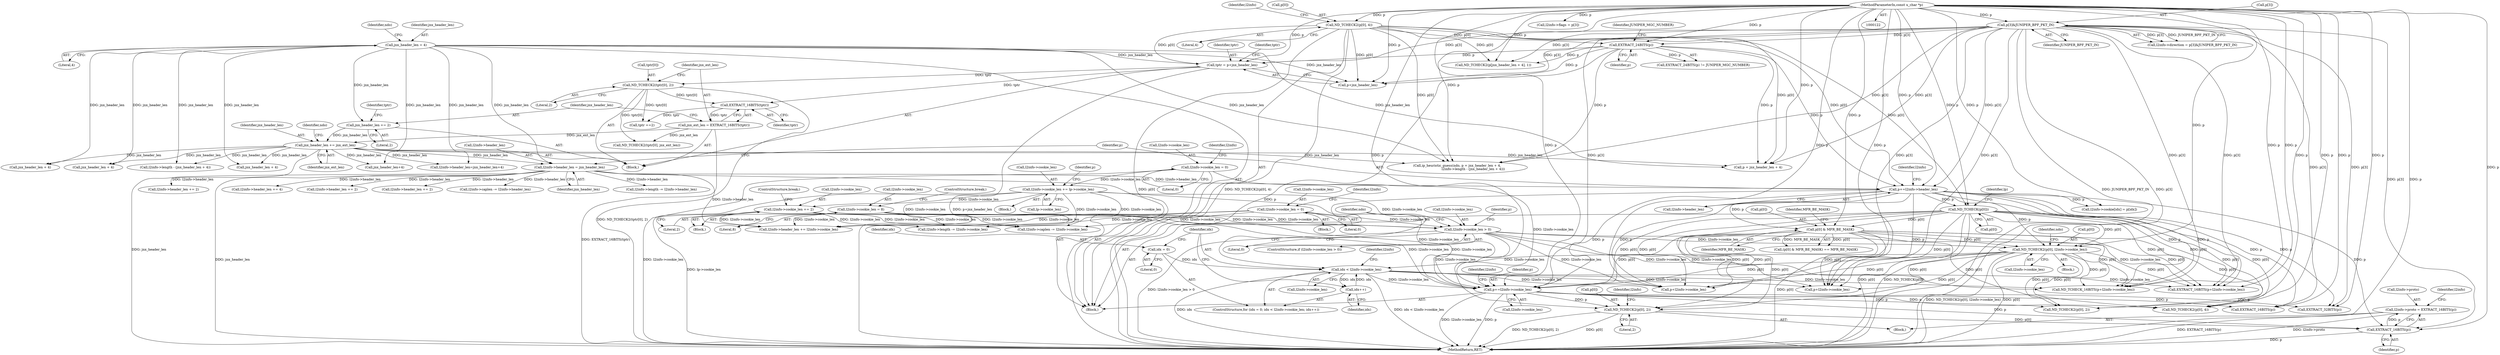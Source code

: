 digraph "0_tcpdump_42073d54c53a496be40ae84152bbfe2c923ac7bc@pointer" {
"1000818" [label="(Call,l2info->proto = EXTRACT_16BITS(p))"];
"1000822" [label="(Call,EXTRACT_16BITS(p))"];
"1000804" [label="(Call,ND_TCHECK2(p[0], 2))"];
"1000524" [label="(Call,ND_TCHECK(p[0]))"];
"1000505" [label="(Call,p+=l2info->header_len)"];
"1000500" [label="(Call,l2info->header_len = jnx_header_len)"];
"1000220" [label="(Call,jnx_header_len = 4)"];
"1000269" [label="(Call,jnx_header_len += jnx_ext_len)"];
"1000259" [label="(Call,jnx_ext_len = EXTRACT_16BITS(tptr))"];
"1000261" [label="(Call,EXTRACT_16BITS(tptr))"];
"1000254" [label="(Call,ND_TCHECK2(tptr[0], 2))"];
"1000249" [label="(Call,tptr = p+jnx_header_len)"];
"1000188" [label="(Call,p[3]&JUNIPER_BPF_PKT_IN)"];
"1000124" [label="(MethodParameterIn,const u_char *p)"];
"1000172" [label="(Call,ND_TCHECK2(p[0], 4))"];
"1000195" [label="(Call,EXTRACT_24BITS(p))"];
"1000263" [label="(Call,jnx_header_len += 2)"];
"1000655" [label="(Call,ND_TCHECK2(p[0], l2info->cookie_len))"];
"1000599" [label="(Call,p[0] & MFR_BE_MASK)"];
"1000649" [label="(Call,l2info->cookie_len > 0)"];
"1000562" [label="(Call,l2info->cookie_len += 2)"];
"1000544" [label="(Call,l2info->cookie_len += lp->cookie_len)"];
"1000148" [label="(Call,l2info->cookie_len = 0)"];
"1000574" [label="(Call,l2info->cookie_len = 8)"];
"1000606" [label="(Call,l2info->cookie_len = 0)"];
"1000730" [label="(Call,p+=l2info->cookie_len)"];
"1000674" [label="(Call,idx < l2info->cookie_len)"];
"1000679" [label="(Call,idx++)"];
"1000671" [label="(Call,idx = 0)"];
"1000705" [label="(Identifier,ndo)"];
"1000177" [label="(Call,l2info->flags = p[3])"];
"1000254" [label="(Call,ND_TCHECK2(tptr[0], 2))"];
"1000808" [label="(Literal,2)"];
"1000269" [label="(Call,jnx_header_len += jnx_ext_len)"];
"1000679" [label="(Call,idx++)"];
"1000603" [label="(Identifier,MFR_BE_MASK)"];
"1000222" [label="(Literal,4)"];
"1000920" [label="(Call,EXTRACT_16BITS(p))"];
"1000500" [label="(Call,l2info->header_len = jnx_header_len)"];
"1000284" [label="(Call,ND_TCHECK2(tptr[0], jnx_ext_len))"];
"1000152" [label="(Literal,0)"];
"1000256" [label="(Identifier,tptr)"];
"1000266" [label="(Call,tptr +=2)"];
"1000659" [label="(Call,l2info->cookie_len)"];
"1000722" [label="(Call,p+l2info->cookie_len)"];
"1000249" [label="(Call,tptr = p+jnx_header_len)"];
"1000495" [label="(Call,jnx_header_len+4)"];
"1000262" [label="(Identifier,tptr)"];
"1000672" [label="(Identifier,idx)"];
"1000544" [label="(Call,l2info->cookie_len += lp->cookie_len)"];
"1000524" [label="(Call,ND_TCHECK(p[0]))"];
"1000491" [label="(Call,l2info->header_len=jnx_header_len+4)"];
"1000543" [label="(Block,)"];
"1000545" [label="(Call,l2info->cookie_len)"];
"1000507" [label="(Call,l2info->header_len)"];
"1000463" [label="(Call,ND_TCHECK2(p[jnx_header_len + 4], 1))"];
"1000605" [label="(Block,)"];
"1000149" [label="(Call,l2info->cookie_len)"];
"1000618" [label="(Call,l2info->length -= l2info->cookie_len)"];
"1000567" [label="(ControlStructure,break;)"];
"1000188" [label="(Call,p[3]&JUNIPER_BPF_PKT_IN)"];
"1000472" [label="(Call,ip_heuristic_guess(ndo, p + jnx_header_len + 4,\n                               l2info->length - (jnx_header_len + 4)))"];
"1000259" [label="(Call,jnx_ext_len = EXTRACT_16BITS(tptr))"];
"1000127" [label="(Block,)"];
"1000730" [label="(Call,p+=l2info->cookie_len)"];
"1000604" [label="(Identifier,MFR_BE_MASK)"];
"1000124" [label="(MethodParameterIn,const u_char *p)"];
"1000902" [label="(Call,ND_TCHECK2(p[0], 2))"];
"1000613" [label="(Identifier,l2info)"];
"1000804" [label="(Call,ND_TCHECK2(p[0], 2))"];
"1000271" [label="(Identifier,jnx_ext_len)"];
"1000819" [label="(Call,l2info->proto)"];
"1000275" [label="(Identifier,ndo)"];
"1000176" [label="(Literal,4)"];
"1000505" [label="(Call,p+=l2info->header_len)"];
"1000195" [label="(Call,EXTRACT_24BITS(p))"];
"1000179" [label="(Identifier,l2info)"];
"1000474" [label="(Call,p + jnx_header_len + 4)"];
"1000501" [label="(Call,l2info->header_len)"];
"1000676" [label="(Call,l2info->cookie_len)"];
"1000173" [label="(Call,p[0])"];
"1000712" [label="(Call,p+l2info->cookie_len)"];
"1000649" [label="(Call,l2info->cookie_len > 0)"];
"1000479" [label="(Call,l2info->length - (jnx_header_len + 4))"];
"1000466" [label="(Call,jnx_header_len + 4)"];
"1000805" [label="(Call,p[0])"];
"1000822" [label="(Call,EXTRACT_16BITS(p))"];
"1000226" [label="(Identifier,ndo)"];
"1000476" [label="(Call,jnx_header_len + 4)"];
"1000555" [label="(Block,)"];
"1000732" [label="(Call,l2info->cookie_len)"];
"1000264" [label="(Identifier,jnx_header_len)"];
"1000737" [label="(Identifier,l2info)"];
"1000261" [label="(Call,EXTRACT_16BITS(tptr))"];
"1000650" [label="(Call,l2info->cookie_len)"];
"1000607" [label="(Call,l2info->cookie_len)"];
"1000818" [label="(Call,l2info->proto = EXTRACT_16BITS(p))"];
"1000606" [label="(Call,l2info->cookie_len = 0)"];
"1000600" [label="(Call,p[0])"];
"1000682" [label="(Call,l2info->cookie[idx] = p[idx])"];
"1000184" [label="(Call,l2info->direction = p[3]&JUNIPER_BPF_PKT_IN)"];
"1000250" [label="(Identifier,tptr)"];
"1000711" [label="(Call,ND_TCHECK_16BITS(p+l2info->cookie_len))"];
"1000504" [label="(Identifier,jnx_header_len)"];
"1000611" [label="(Call,l2info->header_len += l2info->cookie_len)"];
"1000172" [label="(Call,ND_TCHECK2(p[0], 4))"];
"1000260" [label="(Identifier,jnx_ext_len)"];
"1000251" [label="(Call,p+jnx_header_len)"];
"1000575" [label="(Call,l2info->cookie_len)"];
"1001003" [label="(Call,l2info->header_len += 4)"];
"1000563" [label="(Call,l2info->cookie_len)"];
"1000148" [label="(Call,l2info->cookie_len = 0)"];
"1000270" [label="(Identifier,jnx_header_len)"];
"1000192" [label="(Identifier,JUNIPER_BPF_PKT_IN)"];
"1000680" [label="(Identifier,idx)"];
"1000657" [label="(Identifier,p)"];
"1000731" [label="(Identifier,p)"];
"1000512" [label="(Identifier,l2info)"];
"1000824" [label="(Call,l2info->header_len += 2)"];
"1000664" [label="(Identifier,ndo)"];
"1000721" [label="(Call,EXTRACT_16BITS(p+l2info->cookie_len))"];
"1000656" [label="(Call,p[0])"];
"1000566" [label="(Literal,2)"];
"1000802" [label="(Block,)"];
"1000267" [label="(Identifier,tptr)"];
"1000548" [label="(Call,lp->cookie_len)"];
"1000265" [label="(Literal,2)"];
"1000155" [label="(Identifier,l2info)"];
"1000220" [label="(Call,jnx_header_len = 4)"];
"1000878" [label="(Call,l2info->header_len += 2)"];
"1000189" [label="(Call,p[3])"];
"1000258" [label="(Literal,2)"];
"1000674" [label="(Call,idx < l2info->cookie_len)"];
"1000653" [label="(Literal,0)"];
"1000979" [label="(Call,ND_TCHECK2(p[0], 4))"];
"1000531" [label="(Identifier,lp)"];
"1000197" [label="(Identifier,JUNIPER_MGC_NUMBER)"];
"1000655" [label="(Call,ND_TCHECK2(p[0], l2info->cookie_len))"];
"1000823" [label="(Identifier,p)"];
"1000648" [label="(ControlStructure,if (l2info->cookie_len > 0))"];
"1000525" [label="(Call,p[0])"];
"1000598" [label="(Call,(p[0] & MFR_BE_MASK) == MFR_BE_MASK)"];
"1000671" [label="(Call,idx = 0)"];
"1000685" [label="(Identifier,l2info)"];
"1000263" [label="(Call,jnx_header_len += 2)"];
"1000194" [label="(Call,EXTRACT_24BITS(p) != JUNIPER_MGC_NUMBER)"];
"1000562" [label="(Call,l2info->cookie_len += 2)"];
"1000553" [label="(Identifier,p)"];
"1000654" [label="(Block,)"];
"1000248" [label="(Block,)"];
"1000995" [label="(Call,EXTRACT_32BITS(p))"];
"1000517" [label="(Call,l2info->caplen -= l2info->header_len)"];
"1000579" [label="(ControlStructure,break;)"];
"1001075" [label="(MethodReturn,RET)"];
"1000221" [label="(Identifier,jnx_header_len)"];
"1000811" [label="(Identifier,l2info)"];
"1000610" [label="(Literal,0)"];
"1000673" [label="(Literal,0)"];
"1000506" [label="(Identifier,p)"];
"1000599" [label="(Call,p[0] & MFR_BE_MASK)"];
"1000670" [label="(ControlStructure,for (idx = 0; idx < l2info->cookie_len; idx++))"];
"1000510" [label="(Call,l2info->length -= l2info->header_len)"];
"1000483" [label="(Call,jnx_header_len + 4)"];
"1000574" [label="(Call,l2info->cookie_len = 8)"];
"1000625" [label="(Call,l2info->caplen -= l2info->cookie_len)"];
"1000826" [label="(Identifier,l2info)"];
"1000578" [label="(Literal,8)"];
"1000196" [label="(Identifier,p)"];
"1000922" [label="(Call,l2info->header_len += 2)"];
"1000255" [label="(Call,tptr[0])"];
"1000675" [label="(Identifier,idx)"];
"1000818" -> "1000802"  [label="AST: "];
"1000818" -> "1000822"  [label="CFG: "];
"1000819" -> "1000818"  [label="AST: "];
"1000822" -> "1000818"  [label="AST: "];
"1000826" -> "1000818"  [label="CFG: "];
"1000818" -> "1001075"  [label="DDG: l2info->proto"];
"1000818" -> "1001075"  [label="DDG: EXTRACT_16BITS(p)"];
"1000822" -> "1000818"  [label="DDG: p"];
"1000822" -> "1000823"  [label="CFG: "];
"1000823" -> "1000822"  [label="AST: "];
"1000822" -> "1001075"  [label="DDG: p"];
"1000804" -> "1000822"  [label="DDG: p[0]"];
"1000188" -> "1000822"  [label="DDG: p[3]"];
"1000730" -> "1000822"  [label="DDG: p"];
"1000124" -> "1000822"  [label="DDG: p"];
"1000505" -> "1000822"  [label="DDG: p"];
"1000804" -> "1000802"  [label="AST: "];
"1000804" -> "1000808"  [label="CFG: "];
"1000805" -> "1000804"  [label="AST: "];
"1000808" -> "1000804"  [label="AST: "];
"1000811" -> "1000804"  [label="CFG: "];
"1000804" -> "1001075"  [label="DDG: p[0]"];
"1000804" -> "1001075"  [label="DDG: ND_TCHECK2(p[0], 2)"];
"1000524" -> "1000804"  [label="DDG: p[0]"];
"1000655" -> "1000804"  [label="DDG: p[0]"];
"1000599" -> "1000804"  [label="DDG: p[0]"];
"1000730" -> "1000804"  [label="DDG: p"];
"1000124" -> "1000804"  [label="DDG: p"];
"1000524" -> "1000127"  [label="AST: "];
"1000524" -> "1000525"  [label="CFG: "];
"1000525" -> "1000524"  [label="AST: "];
"1000531" -> "1000524"  [label="CFG: "];
"1000524" -> "1001075"  [label="DDG: p[0]"];
"1000524" -> "1001075"  [label="DDG: ND_TCHECK(p[0])"];
"1000505" -> "1000524"  [label="DDG: p"];
"1000172" -> "1000524"  [label="DDG: p[0]"];
"1000124" -> "1000524"  [label="DDG: p"];
"1000524" -> "1000599"  [label="DDG: p[0]"];
"1000524" -> "1000655"  [label="DDG: p[0]"];
"1000524" -> "1000711"  [label="DDG: p[0]"];
"1000524" -> "1000712"  [label="DDG: p[0]"];
"1000524" -> "1000721"  [label="DDG: p[0]"];
"1000524" -> "1000722"  [label="DDG: p[0]"];
"1000524" -> "1000730"  [label="DDG: p[0]"];
"1000524" -> "1000902"  [label="DDG: p[0]"];
"1000524" -> "1000979"  [label="DDG: p[0]"];
"1000505" -> "1000127"  [label="AST: "];
"1000505" -> "1000507"  [label="CFG: "];
"1000506" -> "1000505"  [label="AST: "];
"1000507" -> "1000505"  [label="AST: "];
"1000512" -> "1000505"  [label="CFG: "];
"1000500" -> "1000505"  [label="DDG: l2info->header_len"];
"1000188" -> "1000505"  [label="DDG: p[3]"];
"1000172" -> "1000505"  [label="DDG: p[0]"];
"1000195" -> "1000505"  [label="DDG: p"];
"1000124" -> "1000505"  [label="DDG: p"];
"1000505" -> "1000599"  [label="DDG: p"];
"1000505" -> "1000655"  [label="DDG: p"];
"1000505" -> "1000682"  [label="DDG: p"];
"1000505" -> "1000711"  [label="DDG: p"];
"1000505" -> "1000712"  [label="DDG: p"];
"1000505" -> "1000721"  [label="DDG: p"];
"1000505" -> "1000722"  [label="DDG: p"];
"1000505" -> "1000730"  [label="DDG: p"];
"1000505" -> "1000920"  [label="DDG: p"];
"1000505" -> "1000995"  [label="DDG: p"];
"1000500" -> "1000127"  [label="AST: "];
"1000500" -> "1000504"  [label="CFG: "];
"1000501" -> "1000500"  [label="AST: "];
"1000504" -> "1000500"  [label="AST: "];
"1000506" -> "1000500"  [label="CFG: "];
"1000500" -> "1001075"  [label="DDG: jnx_header_len"];
"1000220" -> "1000500"  [label="DDG: jnx_header_len"];
"1000269" -> "1000500"  [label="DDG: jnx_header_len"];
"1000500" -> "1000510"  [label="DDG: l2info->header_len"];
"1000500" -> "1000517"  [label="DDG: l2info->header_len"];
"1000500" -> "1000611"  [label="DDG: l2info->header_len"];
"1000500" -> "1000824"  [label="DDG: l2info->header_len"];
"1000500" -> "1000878"  [label="DDG: l2info->header_len"];
"1000500" -> "1000922"  [label="DDG: l2info->header_len"];
"1000500" -> "1001003"  [label="DDG: l2info->header_len"];
"1000220" -> "1000127"  [label="AST: "];
"1000220" -> "1000222"  [label="CFG: "];
"1000221" -> "1000220"  [label="AST: "];
"1000222" -> "1000220"  [label="AST: "];
"1000226" -> "1000220"  [label="CFG: "];
"1000220" -> "1000249"  [label="DDG: jnx_header_len"];
"1000220" -> "1000251"  [label="DDG: jnx_header_len"];
"1000220" -> "1000263"  [label="DDG: jnx_header_len"];
"1000220" -> "1000466"  [label="DDG: jnx_header_len"];
"1000220" -> "1000472"  [label="DDG: jnx_header_len"];
"1000220" -> "1000474"  [label="DDG: jnx_header_len"];
"1000220" -> "1000476"  [label="DDG: jnx_header_len"];
"1000220" -> "1000479"  [label="DDG: jnx_header_len"];
"1000220" -> "1000483"  [label="DDG: jnx_header_len"];
"1000220" -> "1000491"  [label="DDG: jnx_header_len"];
"1000220" -> "1000495"  [label="DDG: jnx_header_len"];
"1000269" -> "1000248"  [label="AST: "];
"1000269" -> "1000271"  [label="CFG: "];
"1000270" -> "1000269"  [label="AST: "];
"1000271" -> "1000269"  [label="AST: "];
"1000275" -> "1000269"  [label="CFG: "];
"1000269" -> "1001075"  [label="DDG: jnx_header_len"];
"1000259" -> "1000269"  [label="DDG: jnx_ext_len"];
"1000263" -> "1000269"  [label="DDG: jnx_header_len"];
"1000269" -> "1000466"  [label="DDG: jnx_header_len"];
"1000269" -> "1000472"  [label="DDG: jnx_header_len"];
"1000269" -> "1000474"  [label="DDG: jnx_header_len"];
"1000269" -> "1000476"  [label="DDG: jnx_header_len"];
"1000269" -> "1000479"  [label="DDG: jnx_header_len"];
"1000269" -> "1000483"  [label="DDG: jnx_header_len"];
"1000269" -> "1000491"  [label="DDG: jnx_header_len"];
"1000269" -> "1000495"  [label="DDG: jnx_header_len"];
"1000259" -> "1000248"  [label="AST: "];
"1000259" -> "1000261"  [label="CFG: "];
"1000260" -> "1000259"  [label="AST: "];
"1000261" -> "1000259"  [label="AST: "];
"1000264" -> "1000259"  [label="CFG: "];
"1000259" -> "1001075"  [label="DDG: EXTRACT_16BITS(tptr)"];
"1000261" -> "1000259"  [label="DDG: tptr"];
"1000259" -> "1000284"  [label="DDG: jnx_ext_len"];
"1000261" -> "1000262"  [label="CFG: "];
"1000262" -> "1000261"  [label="AST: "];
"1000254" -> "1000261"  [label="DDG: tptr[0]"];
"1000249" -> "1000261"  [label="DDG: tptr"];
"1000261" -> "1000266"  [label="DDG: tptr"];
"1000254" -> "1000248"  [label="AST: "];
"1000254" -> "1000258"  [label="CFG: "];
"1000255" -> "1000254"  [label="AST: "];
"1000258" -> "1000254"  [label="AST: "];
"1000260" -> "1000254"  [label="CFG: "];
"1000254" -> "1001075"  [label="DDG: ND_TCHECK2(tptr[0], 2)"];
"1000249" -> "1000254"  [label="DDG: tptr"];
"1000254" -> "1000266"  [label="DDG: tptr[0]"];
"1000254" -> "1000284"  [label="DDG: tptr[0]"];
"1000249" -> "1000248"  [label="AST: "];
"1000249" -> "1000251"  [label="CFG: "];
"1000250" -> "1000249"  [label="AST: "];
"1000251" -> "1000249"  [label="AST: "];
"1000256" -> "1000249"  [label="CFG: "];
"1000249" -> "1001075"  [label="DDG: p+jnx_header_len"];
"1000188" -> "1000249"  [label="DDG: p[3]"];
"1000172" -> "1000249"  [label="DDG: p[0]"];
"1000195" -> "1000249"  [label="DDG: p"];
"1000124" -> "1000249"  [label="DDG: p"];
"1000188" -> "1000184"  [label="AST: "];
"1000188" -> "1000192"  [label="CFG: "];
"1000189" -> "1000188"  [label="AST: "];
"1000192" -> "1000188"  [label="AST: "];
"1000184" -> "1000188"  [label="CFG: "];
"1000188" -> "1001075"  [label="DDG: p[3]"];
"1000188" -> "1001075"  [label="DDG: JUNIPER_BPF_PKT_IN"];
"1000188" -> "1000184"  [label="DDG: p[3]"];
"1000188" -> "1000184"  [label="DDG: JUNIPER_BPF_PKT_IN"];
"1000124" -> "1000188"  [label="DDG: p"];
"1000188" -> "1000195"  [label="DDG: p[3]"];
"1000188" -> "1000251"  [label="DDG: p[3]"];
"1000188" -> "1000463"  [label="DDG: p[3]"];
"1000188" -> "1000472"  [label="DDG: p[3]"];
"1000188" -> "1000474"  [label="DDG: p[3]"];
"1000188" -> "1000711"  [label="DDG: p[3]"];
"1000188" -> "1000712"  [label="DDG: p[3]"];
"1000188" -> "1000721"  [label="DDG: p[3]"];
"1000188" -> "1000722"  [label="DDG: p[3]"];
"1000188" -> "1000730"  [label="DDG: p[3]"];
"1000188" -> "1000920"  [label="DDG: p[3]"];
"1000188" -> "1000995"  [label="DDG: p[3]"];
"1000124" -> "1000122"  [label="AST: "];
"1000124" -> "1001075"  [label="DDG: p"];
"1000124" -> "1000172"  [label="DDG: p"];
"1000124" -> "1000177"  [label="DDG: p"];
"1000124" -> "1000195"  [label="DDG: p"];
"1000124" -> "1000251"  [label="DDG: p"];
"1000124" -> "1000463"  [label="DDG: p"];
"1000124" -> "1000472"  [label="DDG: p"];
"1000124" -> "1000474"  [label="DDG: p"];
"1000124" -> "1000599"  [label="DDG: p"];
"1000124" -> "1000655"  [label="DDG: p"];
"1000124" -> "1000682"  [label="DDG: p"];
"1000124" -> "1000711"  [label="DDG: p"];
"1000124" -> "1000712"  [label="DDG: p"];
"1000124" -> "1000721"  [label="DDG: p"];
"1000124" -> "1000722"  [label="DDG: p"];
"1000124" -> "1000730"  [label="DDG: p"];
"1000124" -> "1000902"  [label="DDG: p"];
"1000124" -> "1000920"  [label="DDG: p"];
"1000124" -> "1000979"  [label="DDG: p"];
"1000124" -> "1000995"  [label="DDG: p"];
"1000172" -> "1000127"  [label="AST: "];
"1000172" -> "1000176"  [label="CFG: "];
"1000173" -> "1000172"  [label="AST: "];
"1000176" -> "1000172"  [label="AST: "];
"1000179" -> "1000172"  [label="CFG: "];
"1000172" -> "1001075"  [label="DDG: ND_TCHECK2(p[0], 4)"];
"1000172" -> "1001075"  [label="DDG: p[0]"];
"1000172" -> "1000195"  [label="DDG: p[0]"];
"1000172" -> "1000251"  [label="DDG: p[0]"];
"1000172" -> "1000463"  [label="DDG: p[0]"];
"1000172" -> "1000472"  [label="DDG: p[0]"];
"1000172" -> "1000474"  [label="DDG: p[0]"];
"1000195" -> "1000194"  [label="AST: "];
"1000195" -> "1000196"  [label="CFG: "];
"1000196" -> "1000195"  [label="AST: "];
"1000197" -> "1000195"  [label="CFG: "];
"1000195" -> "1001075"  [label="DDG: p"];
"1000195" -> "1000194"  [label="DDG: p"];
"1000195" -> "1000251"  [label="DDG: p"];
"1000195" -> "1000463"  [label="DDG: p"];
"1000195" -> "1000472"  [label="DDG: p"];
"1000195" -> "1000474"  [label="DDG: p"];
"1000263" -> "1000248"  [label="AST: "];
"1000263" -> "1000265"  [label="CFG: "];
"1000264" -> "1000263"  [label="AST: "];
"1000265" -> "1000263"  [label="AST: "];
"1000267" -> "1000263"  [label="CFG: "];
"1000655" -> "1000654"  [label="AST: "];
"1000655" -> "1000659"  [label="CFG: "];
"1000656" -> "1000655"  [label="AST: "];
"1000659" -> "1000655"  [label="AST: "];
"1000664" -> "1000655"  [label="CFG: "];
"1000655" -> "1001075"  [label="DDG: p[0]"];
"1000655" -> "1001075"  [label="DDG: ND_TCHECK2(p[0], l2info->cookie_len)"];
"1000599" -> "1000655"  [label="DDG: p[0]"];
"1000649" -> "1000655"  [label="DDG: l2info->cookie_len"];
"1000655" -> "1000674"  [label="DDG: l2info->cookie_len"];
"1000655" -> "1000711"  [label="DDG: p[0]"];
"1000655" -> "1000712"  [label="DDG: p[0]"];
"1000655" -> "1000721"  [label="DDG: p[0]"];
"1000655" -> "1000722"  [label="DDG: p[0]"];
"1000655" -> "1000730"  [label="DDG: p[0]"];
"1000655" -> "1000902"  [label="DDG: p[0]"];
"1000655" -> "1000979"  [label="DDG: p[0]"];
"1000599" -> "1000598"  [label="AST: "];
"1000599" -> "1000603"  [label="CFG: "];
"1000600" -> "1000599"  [label="AST: "];
"1000603" -> "1000599"  [label="AST: "];
"1000604" -> "1000599"  [label="CFG: "];
"1000599" -> "1001075"  [label="DDG: p[0]"];
"1000599" -> "1000598"  [label="DDG: p[0]"];
"1000599" -> "1000598"  [label="DDG: MFR_BE_MASK"];
"1000599" -> "1000711"  [label="DDG: p[0]"];
"1000599" -> "1000712"  [label="DDG: p[0]"];
"1000599" -> "1000721"  [label="DDG: p[0]"];
"1000599" -> "1000722"  [label="DDG: p[0]"];
"1000599" -> "1000730"  [label="DDG: p[0]"];
"1000599" -> "1000902"  [label="DDG: p[0]"];
"1000599" -> "1000979"  [label="DDG: p[0]"];
"1000649" -> "1000648"  [label="AST: "];
"1000649" -> "1000653"  [label="CFG: "];
"1000650" -> "1000649"  [label="AST: "];
"1000653" -> "1000649"  [label="AST: "];
"1000657" -> "1000649"  [label="CFG: "];
"1000705" -> "1000649"  [label="CFG: "];
"1000649" -> "1001075"  [label="DDG: l2info->cookie_len > 0"];
"1000562" -> "1000649"  [label="DDG: l2info->cookie_len"];
"1000544" -> "1000649"  [label="DDG: l2info->cookie_len"];
"1000574" -> "1000649"  [label="DDG: l2info->cookie_len"];
"1000606" -> "1000649"  [label="DDG: l2info->cookie_len"];
"1000649" -> "1000711"  [label="DDG: l2info->cookie_len"];
"1000649" -> "1000712"  [label="DDG: l2info->cookie_len"];
"1000649" -> "1000721"  [label="DDG: l2info->cookie_len"];
"1000649" -> "1000722"  [label="DDG: l2info->cookie_len"];
"1000649" -> "1000730"  [label="DDG: l2info->cookie_len"];
"1000562" -> "1000555"  [label="AST: "];
"1000562" -> "1000566"  [label="CFG: "];
"1000563" -> "1000562"  [label="AST: "];
"1000566" -> "1000562"  [label="AST: "];
"1000567" -> "1000562"  [label="CFG: "];
"1000544" -> "1000562"  [label="DDG: l2info->cookie_len"];
"1000562" -> "1000611"  [label="DDG: l2info->cookie_len"];
"1000562" -> "1000618"  [label="DDG: l2info->cookie_len"];
"1000562" -> "1000625"  [label="DDG: l2info->cookie_len"];
"1000562" -> "1000730"  [label="DDG: l2info->cookie_len"];
"1000544" -> "1000543"  [label="AST: "];
"1000544" -> "1000548"  [label="CFG: "];
"1000545" -> "1000544"  [label="AST: "];
"1000548" -> "1000544"  [label="AST: "];
"1000553" -> "1000544"  [label="CFG: "];
"1000544" -> "1001075"  [label="DDG: lp->cookie_len"];
"1000148" -> "1000544"  [label="DDG: l2info->cookie_len"];
"1000544" -> "1000611"  [label="DDG: l2info->cookie_len"];
"1000544" -> "1000618"  [label="DDG: l2info->cookie_len"];
"1000544" -> "1000625"  [label="DDG: l2info->cookie_len"];
"1000544" -> "1000730"  [label="DDG: l2info->cookie_len"];
"1000148" -> "1000127"  [label="AST: "];
"1000148" -> "1000152"  [label="CFG: "];
"1000149" -> "1000148"  [label="AST: "];
"1000152" -> "1000148"  [label="AST: "];
"1000155" -> "1000148"  [label="CFG: "];
"1000148" -> "1001075"  [label="DDG: l2info->cookie_len"];
"1000148" -> "1000730"  [label="DDG: l2info->cookie_len"];
"1000574" -> "1000555"  [label="AST: "];
"1000574" -> "1000578"  [label="CFG: "];
"1000575" -> "1000574"  [label="AST: "];
"1000578" -> "1000574"  [label="AST: "];
"1000579" -> "1000574"  [label="CFG: "];
"1000574" -> "1000611"  [label="DDG: l2info->cookie_len"];
"1000574" -> "1000618"  [label="DDG: l2info->cookie_len"];
"1000574" -> "1000625"  [label="DDG: l2info->cookie_len"];
"1000574" -> "1000730"  [label="DDG: l2info->cookie_len"];
"1000606" -> "1000605"  [label="AST: "];
"1000606" -> "1000610"  [label="CFG: "];
"1000607" -> "1000606"  [label="AST: "];
"1000610" -> "1000606"  [label="AST: "];
"1000613" -> "1000606"  [label="CFG: "];
"1000606" -> "1000611"  [label="DDG: l2info->cookie_len"];
"1000606" -> "1000618"  [label="DDG: l2info->cookie_len"];
"1000606" -> "1000625"  [label="DDG: l2info->cookie_len"];
"1000730" -> "1000127"  [label="AST: "];
"1000730" -> "1000732"  [label="CFG: "];
"1000731" -> "1000730"  [label="AST: "];
"1000732" -> "1000730"  [label="AST: "];
"1000737" -> "1000730"  [label="CFG: "];
"1000730" -> "1001075"  [label="DDG: p"];
"1000730" -> "1001075"  [label="DDG: l2info->cookie_len"];
"1000674" -> "1000730"  [label="DDG: l2info->cookie_len"];
"1000730" -> "1000902"  [label="DDG: p"];
"1000730" -> "1000920"  [label="DDG: p"];
"1000730" -> "1000979"  [label="DDG: p"];
"1000730" -> "1000995"  [label="DDG: p"];
"1000674" -> "1000670"  [label="AST: "];
"1000674" -> "1000676"  [label="CFG: "];
"1000675" -> "1000674"  [label="AST: "];
"1000676" -> "1000674"  [label="AST: "];
"1000685" -> "1000674"  [label="CFG: "];
"1000705" -> "1000674"  [label="CFG: "];
"1000674" -> "1001075"  [label="DDG: idx"];
"1000674" -> "1001075"  [label="DDG: idx < l2info->cookie_len"];
"1000679" -> "1000674"  [label="DDG: idx"];
"1000671" -> "1000674"  [label="DDG: idx"];
"1000674" -> "1000679"  [label="DDG: idx"];
"1000674" -> "1000711"  [label="DDG: l2info->cookie_len"];
"1000674" -> "1000712"  [label="DDG: l2info->cookie_len"];
"1000674" -> "1000721"  [label="DDG: l2info->cookie_len"];
"1000674" -> "1000722"  [label="DDG: l2info->cookie_len"];
"1000679" -> "1000670"  [label="AST: "];
"1000679" -> "1000680"  [label="CFG: "];
"1000680" -> "1000679"  [label="AST: "];
"1000675" -> "1000679"  [label="CFG: "];
"1000671" -> "1000670"  [label="AST: "];
"1000671" -> "1000673"  [label="CFG: "];
"1000672" -> "1000671"  [label="AST: "];
"1000673" -> "1000671"  [label="AST: "];
"1000675" -> "1000671"  [label="CFG: "];
}
